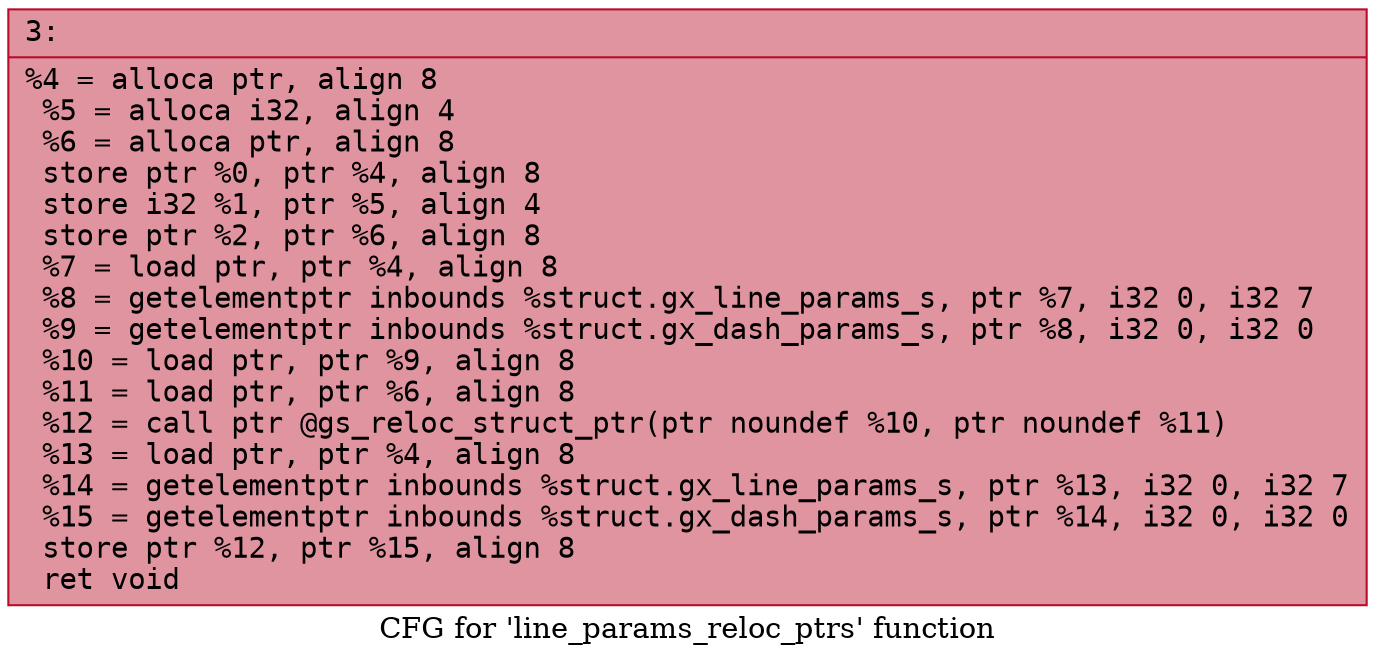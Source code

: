 digraph "CFG for 'line_params_reloc_ptrs' function" {
	label="CFG for 'line_params_reloc_ptrs' function";

	Node0x600000dfdd60 [shape=record,color="#b70d28ff", style=filled, fillcolor="#b70d2870" fontname="Courier",label="{3:\l|  %4 = alloca ptr, align 8\l  %5 = alloca i32, align 4\l  %6 = alloca ptr, align 8\l  store ptr %0, ptr %4, align 8\l  store i32 %1, ptr %5, align 4\l  store ptr %2, ptr %6, align 8\l  %7 = load ptr, ptr %4, align 8\l  %8 = getelementptr inbounds %struct.gx_line_params_s, ptr %7, i32 0, i32 7\l  %9 = getelementptr inbounds %struct.gx_dash_params_s, ptr %8, i32 0, i32 0\l  %10 = load ptr, ptr %9, align 8\l  %11 = load ptr, ptr %6, align 8\l  %12 = call ptr @gs_reloc_struct_ptr(ptr noundef %10, ptr noundef %11)\l  %13 = load ptr, ptr %4, align 8\l  %14 = getelementptr inbounds %struct.gx_line_params_s, ptr %13, i32 0, i32 7\l  %15 = getelementptr inbounds %struct.gx_dash_params_s, ptr %14, i32 0, i32 0\l  store ptr %12, ptr %15, align 8\l  ret void\l}"];
}
